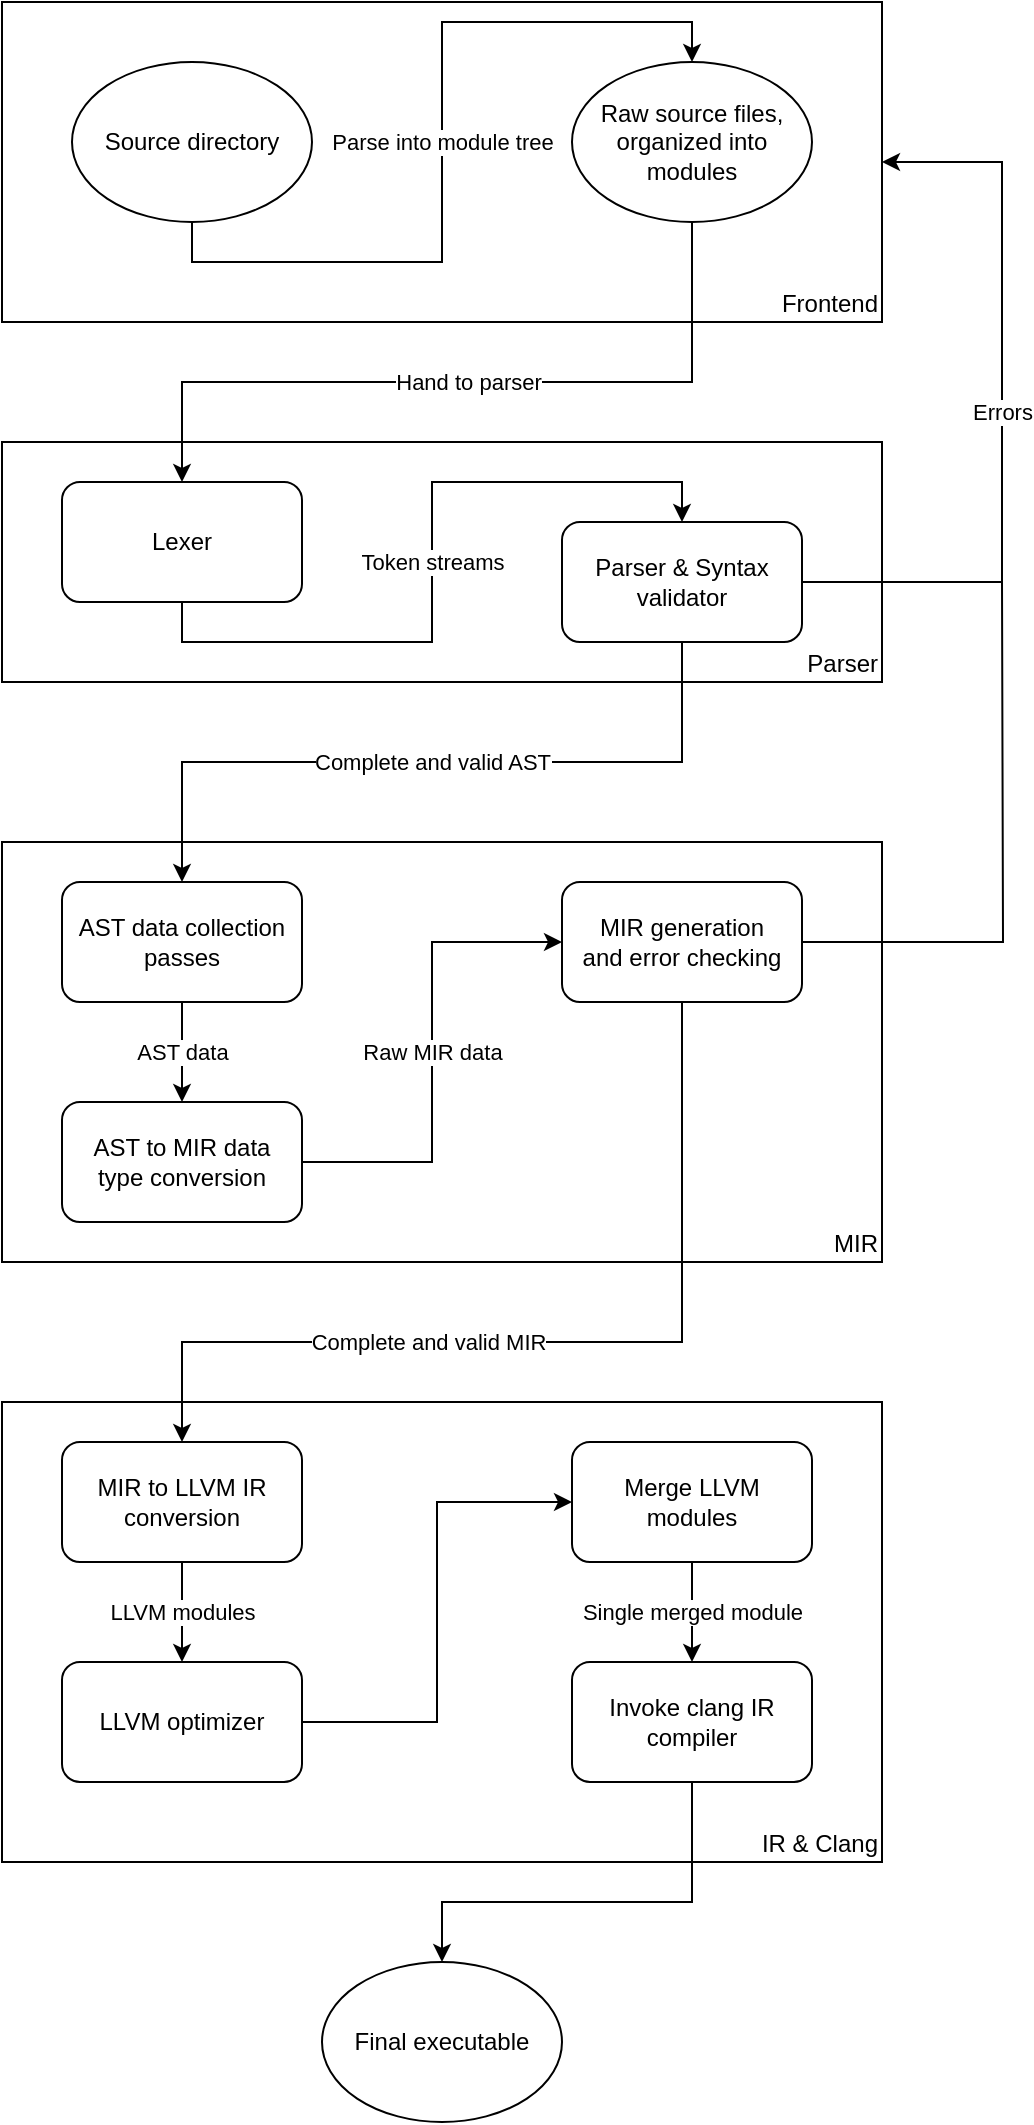 <mxfile version="13.8.0"><diagram id="9_OEed_TOSzDttr1njRu" name="Page-1"><mxGraphModel dx="1160" dy="698" grid="1" gridSize="10" guides="1" tooltips="1" connect="1" arrows="1" fold="1" page="1" pageScale="1" pageWidth="850" pageHeight="1100" math="0" shadow="0"><root><mxCell id="0"/><mxCell id="1" parent="0"/><mxCell id="18mSAzK0sFMU6hpJPXlo-31" value="IR &amp;amp; Clang" style="rounded=0;whiteSpace=wrap;html=1;align=right;verticalAlign=bottom;" vertex="1" parent="1"><mxGeometry x="290" y="740" width="440" height="230" as="geometry"/></mxCell><mxCell id="18mSAzK0sFMU6hpJPXlo-26" value="Frontend" style="rounded=0;whiteSpace=wrap;html=1;align=right;verticalAlign=bottom;" vertex="1" parent="1"><mxGeometry x="290" y="40" width="440" height="160" as="geometry"/></mxCell><mxCell id="18mSAzK0sFMU6hpJPXlo-18" value="&lt;div align=&quot;right&quot;&gt;MIR&lt;/div&gt;" style="rounded=0;whiteSpace=wrap;html=1;align=right;verticalAlign=bottom;" vertex="1" parent="1"><mxGeometry x="290" y="460" width="440" height="210" as="geometry"/></mxCell><mxCell id="18mSAzK0sFMU6hpJPXlo-14" value="Parser" style="rounded=0;whiteSpace=wrap;html=1;align=right;verticalAlign=bottom;" vertex="1" parent="1"><mxGeometry x="290" y="260" width="440" height="120" as="geometry"/></mxCell><mxCell id="18mSAzK0sFMU6hpJPXlo-25" value="Complete and valid AST" style="edgeStyle=orthogonalEdgeStyle;rounded=0;orthogonalLoop=1;jettySize=auto;html=1;exitX=0.5;exitY=1;exitDx=0;exitDy=0;" edge="1" parent="1" source="18mSAzK0sFMU6hpJPXlo-3" target="18mSAzK0sFMU6hpJPXlo-17"><mxGeometry relative="1" as="geometry"/></mxCell><mxCell id="18mSAzK0sFMU6hpJPXlo-27" value="Errors" style="edgeStyle=orthogonalEdgeStyle;rounded=0;orthogonalLoop=1;jettySize=auto;html=1;exitX=1;exitY=0.5;exitDx=0;exitDy=0;entryX=1;entryY=0.5;entryDx=0;entryDy=0;" edge="1" parent="1" source="18mSAzK0sFMU6hpJPXlo-3" target="18mSAzK0sFMU6hpJPXlo-26"><mxGeometry relative="1" as="geometry"><Array as="points"><mxPoint x="790" y="330"/><mxPoint x="790" y="120"/></Array></mxGeometry></mxCell><mxCell id="18mSAzK0sFMU6hpJPXlo-3" value="Parser &amp;amp; Syntax validator" style="rounded=1;whiteSpace=wrap;html=1;" vertex="1" parent="1"><mxGeometry x="570" y="300" width="120" height="60" as="geometry"/></mxCell><mxCell id="18mSAzK0sFMU6hpJPXlo-4" value="Source directory" style="ellipse;whiteSpace=wrap;html=1;" vertex="1" parent="1"><mxGeometry x="325" y="70" width="120" height="80" as="geometry"/></mxCell><mxCell id="18mSAzK0sFMU6hpJPXlo-12" value="&lt;div&gt;Hand to parser&lt;/div&gt;" style="edgeStyle=orthogonalEdgeStyle;rounded=0;orthogonalLoop=1;jettySize=auto;html=1;exitX=0.5;exitY=1;exitDx=0;exitDy=0;entryX=0.5;entryY=0;entryDx=0;entryDy=0;" edge="1" parent="1" source="18mSAzK0sFMU6hpJPXlo-9" target="18mSAzK0sFMU6hpJPXlo-11"><mxGeometry relative="1" as="geometry"><Array as="points"><mxPoint x="635" y="230"/><mxPoint x="380" y="230"/></Array></mxGeometry></mxCell><mxCell id="18mSAzK0sFMU6hpJPXlo-9" value="&lt;div&gt;Raw source files,&lt;/div&gt;&lt;div&gt;organized into modules&lt;br&gt;&lt;/div&gt;" style="ellipse;whiteSpace=wrap;html=1;" vertex="1" parent="1"><mxGeometry x="575" y="70" width="120" height="80" as="geometry"/></mxCell><mxCell id="18mSAzK0sFMU6hpJPXlo-10" value="Parse into module tree" style="edgeStyle=orthogonalEdgeStyle;rounded=0;orthogonalLoop=1;jettySize=auto;html=1;exitX=0.5;exitY=1;exitDx=0;exitDy=0;entryX=0.5;entryY=0;entryDx=0;entryDy=0;" edge="1" parent="1" source="18mSAzK0sFMU6hpJPXlo-4" target="18mSAzK0sFMU6hpJPXlo-9"><mxGeometry relative="1" as="geometry"><mxPoint x="385" y="40" as="sourcePoint"/><mxPoint x="385" y="150" as="targetPoint"/></mxGeometry></mxCell><mxCell id="18mSAzK0sFMU6hpJPXlo-13" value="Token streams" style="edgeStyle=orthogonalEdgeStyle;rounded=0;orthogonalLoop=1;jettySize=auto;html=1;exitX=0.5;exitY=1;exitDx=0;exitDy=0;entryX=0.5;entryY=0;entryDx=0;entryDy=0;" edge="1" parent="1" source="18mSAzK0sFMU6hpJPXlo-11" target="18mSAzK0sFMU6hpJPXlo-3"><mxGeometry relative="1" as="geometry"/></mxCell><mxCell id="18mSAzK0sFMU6hpJPXlo-11" value="&lt;div&gt;Lexer&lt;/div&gt;" style="rounded=1;whiteSpace=wrap;html=1;" vertex="1" parent="1"><mxGeometry x="320" y="280" width="120" height="60" as="geometry"/></mxCell><mxCell id="18mSAzK0sFMU6hpJPXlo-21" value="AST data" style="edgeStyle=orthogonalEdgeStyle;rounded=0;orthogonalLoop=1;jettySize=auto;html=1;" edge="1" parent="1" source="18mSAzK0sFMU6hpJPXlo-17" target="18mSAzK0sFMU6hpJPXlo-20"><mxGeometry relative="1" as="geometry"/></mxCell><mxCell id="18mSAzK0sFMU6hpJPXlo-17" value="&lt;div&gt;AST data collection&lt;/div&gt;&lt;div&gt;passes&lt;br&gt;&lt;/div&gt;" style="rounded=1;whiteSpace=wrap;html=1;align=center;" vertex="1" parent="1"><mxGeometry x="320" y="480" width="120" height="60" as="geometry"/></mxCell><mxCell id="18mSAzK0sFMU6hpJPXlo-24" value="Raw MIR data" style="edgeStyle=orthogonalEdgeStyle;rounded=0;orthogonalLoop=1;jettySize=auto;html=1;exitX=1;exitY=0.5;exitDx=0;exitDy=0;entryX=0;entryY=0.5;entryDx=0;entryDy=0;" edge="1" parent="1" source="18mSAzK0sFMU6hpJPXlo-20" target="18mSAzK0sFMU6hpJPXlo-22"><mxGeometry relative="1" as="geometry"/></mxCell><mxCell id="18mSAzK0sFMU6hpJPXlo-20" value="&lt;div&gt;AST to MIR data&lt;/div&gt;&lt;div&gt;type conversion&lt;/div&gt;" style="rounded=1;whiteSpace=wrap;html=1;align=center;" vertex="1" parent="1"><mxGeometry x="320" y="590" width="120" height="60" as="geometry"/></mxCell><mxCell id="18mSAzK0sFMU6hpJPXlo-30" style="edgeStyle=orthogonalEdgeStyle;rounded=0;orthogonalLoop=1;jettySize=auto;html=1;exitX=1;exitY=0.5;exitDx=0;exitDy=0;endArrow=none;endFill=0;" edge="1" parent="1" source="18mSAzK0sFMU6hpJPXlo-22"><mxGeometry relative="1" as="geometry"><mxPoint x="790" y="330" as="targetPoint"/></mxGeometry></mxCell><mxCell id="18mSAzK0sFMU6hpJPXlo-35" value="&lt;div&gt;Complete and valid MIR&lt;/div&gt;" style="edgeStyle=orthogonalEdgeStyle;rounded=0;orthogonalLoop=1;jettySize=auto;html=1;exitX=0.5;exitY=1;exitDx=0;exitDy=0;entryX=0.5;entryY=0;entryDx=0;entryDy=0;endArrow=classic;endFill=1;" edge="1" parent="1" source="18mSAzK0sFMU6hpJPXlo-22" target="18mSAzK0sFMU6hpJPXlo-34"><mxGeometry x="0.265" relative="1" as="geometry"><Array as="points"><mxPoint x="630" y="710"/><mxPoint x="380" y="710"/></Array><mxPoint as="offset"/></mxGeometry></mxCell><mxCell id="18mSAzK0sFMU6hpJPXlo-22" value="&lt;div&gt;MIR generation&lt;/div&gt;&lt;div&gt;and error checking&lt;br&gt;&lt;/div&gt;" style="rounded=1;whiteSpace=wrap;html=1;align=center;" vertex="1" parent="1"><mxGeometry x="570" y="480" width="120" height="60" as="geometry"/></mxCell><mxCell id="18mSAzK0sFMU6hpJPXlo-38" value="&lt;div&gt;LLVM modules&lt;/div&gt;" style="edgeStyle=orthogonalEdgeStyle;rounded=0;orthogonalLoop=1;jettySize=auto;html=1;endArrow=classic;endFill=1;startArrow=none;startFill=0;" edge="1" parent="1" source="18mSAzK0sFMU6hpJPXlo-34" target="18mSAzK0sFMU6hpJPXlo-39"><mxGeometry relative="1" as="geometry"/></mxCell><mxCell id="18mSAzK0sFMU6hpJPXlo-34" value="&lt;div&gt;MIR to LLVM IR&lt;/div&gt;&lt;div&gt;conversion&lt;br&gt;&lt;/div&gt;" style="rounded=1;whiteSpace=wrap;html=1;align=center;" vertex="1" parent="1"><mxGeometry x="320" y="760" width="120" height="60" as="geometry"/></mxCell><mxCell id="18mSAzK0sFMU6hpJPXlo-42" value="Single merged module" style="edgeStyle=orthogonalEdgeStyle;rounded=0;orthogonalLoop=1;jettySize=auto;html=1;exitX=0.5;exitY=1;exitDx=0;exitDy=0;startArrow=none;startFill=0;endArrow=classic;endFill=1;" edge="1" parent="1" source="18mSAzK0sFMU6hpJPXlo-36" target="18mSAzK0sFMU6hpJPXlo-41"><mxGeometry relative="1" as="geometry"/></mxCell><mxCell id="18mSAzK0sFMU6hpJPXlo-36" value="&lt;div&gt;Merge LLVM &lt;br&gt;&lt;/div&gt;&lt;div&gt;modules&lt;br&gt;&lt;/div&gt;" style="rounded=1;whiteSpace=wrap;html=1;align=center;" vertex="1" parent="1"><mxGeometry x="575" y="760" width="120" height="60" as="geometry"/></mxCell><mxCell id="18mSAzK0sFMU6hpJPXlo-40" style="edgeStyle=orthogonalEdgeStyle;rounded=0;orthogonalLoop=1;jettySize=auto;html=1;exitX=1;exitY=0.5;exitDx=0;exitDy=0;entryX=0;entryY=0.5;entryDx=0;entryDy=0;startArrow=none;startFill=0;endArrow=classic;endFill=1;" edge="1" parent="1" source="18mSAzK0sFMU6hpJPXlo-39" target="18mSAzK0sFMU6hpJPXlo-36"><mxGeometry relative="1" as="geometry"/></mxCell><mxCell id="18mSAzK0sFMU6hpJPXlo-39" value="LLVM optimizer" style="rounded=1;whiteSpace=wrap;html=1;align=center;" vertex="1" parent="1"><mxGeometry x="320" y="870" width="120" height="60" as="geometry"/></mxCell><mxCell id="18mSAzK0sFMU6hpJPXlo-44" style="edgeStyle=orthogonalEdgeStyle;rounded=0;orthogonalLoop=1;jettySize=auto;html=1;exitX=0.5;exitY=1;exitDx=0;exitDy=0;startArrow=none;startFill=0;endArrow=classic;endFill=1;" edge="1" parent="1" source="18mSAzK0sFMU6hpJPXlo-41" target="18mSAzK0sFMU6hpJPXlo-43"><mxGeometry relative="1" as="geometry"><Array as="points"><mxPoint x="635" y="990"/><mxPoint x="510" y="990"/></Array></mxGeometry></mxCell><mxCell id="18mSAzK0sFMU6hpJPXlo-41" value="&lt;div&gt;Invoke clang IR&lt;/div&gt;&lt;div&gt;compiler&lt;br&gt;&lt;/div&gt;" style="rounded=1;whiteSpace=wrap;html=1;align=center;" vertex="1" parent="1"><mxGeometry x="575" y="870" width="120" height="60" as="geometry"/></mxCell><mxCell id="18mSAzK0sFMU6hpJPXlo-43" value="Final executable" style="ellipse;whiteSpace=wrap;html=1;align=center;" vertex="1" parent="1"><mxGeometry x="450" y="1020" width="120" height="80" as="geometry"/></mxCell></root></mxGraphModel></diagram></mxfile>